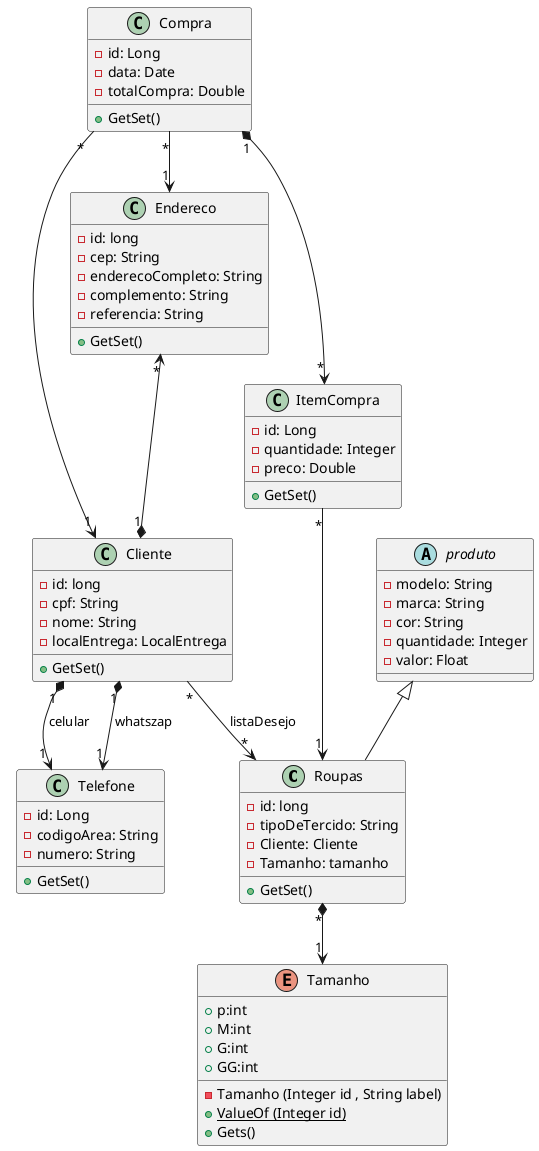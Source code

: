@startuml UML

class Roupas{
    - id: long
    - tipoDeTercido: String
    - Cliente: Cliente
    - Tamanho: tamanho

    + GetSet()


}
class Cliente{
    -id: long
    - cpf: String
    - nome: String
    - localEntrega: LocalEntrega

    + GetSet()
}

class Endereco{
    - id: long
    - cep: String
    - enderecoCompleto: String
    - complemento: String
    - referencia: String

    + GetSet()
}
class ItemCompra {
    - id: Long
    - quantidade: Integer
    - preco: Double
    
    + GetSet()
}
class Compra {
    - id: Long
    - data: Date
    - totalCompra: Double
    
    + GetSet()
}
class Telefone {
    - id: Long
    - codigoArea: String
    - numero: String
    
    + GetSet()
}
enum Tamanho{
    + p:int
    + M:int
    + G:int
    + GG:int
 
    - Tamanho (Integer id , String label)
    + {static}ValueOf (Integer id)
    + Gets()

}
abstract produto{
    - modelo: String
    - marca: String
    - cor: String
    - quantidade: Integer
    - valor: Float
    
}
    produto <|-- Roupas

    Endereco "*" <--*"1" Cliente

    Cliente "*" --> "*" Roupas: listaDesejo

    Compra "1" *--> "*" ItemCompra
    Compra "*" --> "1" Cliente
    Compra "*"  --> "1" Endereco

    ItemCompra "*" --> "1" Roupas

    Cliente "1" *--> "1" Telefone: celular
    Cliente "1" *--> "1" Telefone: whatszap
    Roupas "*" *--> "1" Tamanho
@enduml
